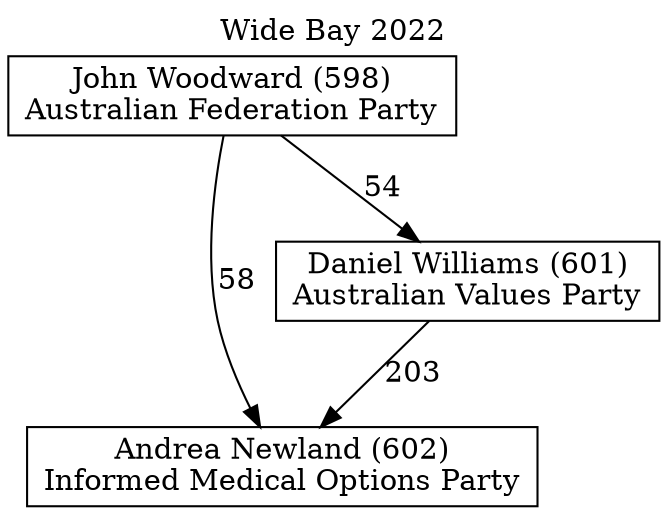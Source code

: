 // House preference flow
digraph "Andrea Newland (602)_Wide Bay_2022" {
	graph [label="Wide Bay 2022" labelloc=t mclimit=10]
	node [shape=box]
	"Andrea Newland (602)" [label="Andrea Newland (602)
Informed Medical Options Party"]
	"Daniel Williams (601)" [label="Daniel Williams (601)
Australian Values Party"]
	"John Woodward (598)" [label="John Woodward (598)
Australian Federation Party"]
	"Daniel Williams (601)" -> "Andrea Newland (602)" [label=203]
	"John Woodward (598)" -> "Daniel Williams (601)" [label=54]
	"John Woodward (598)" -> "Andrea Newland (602)" [label=58]
}

